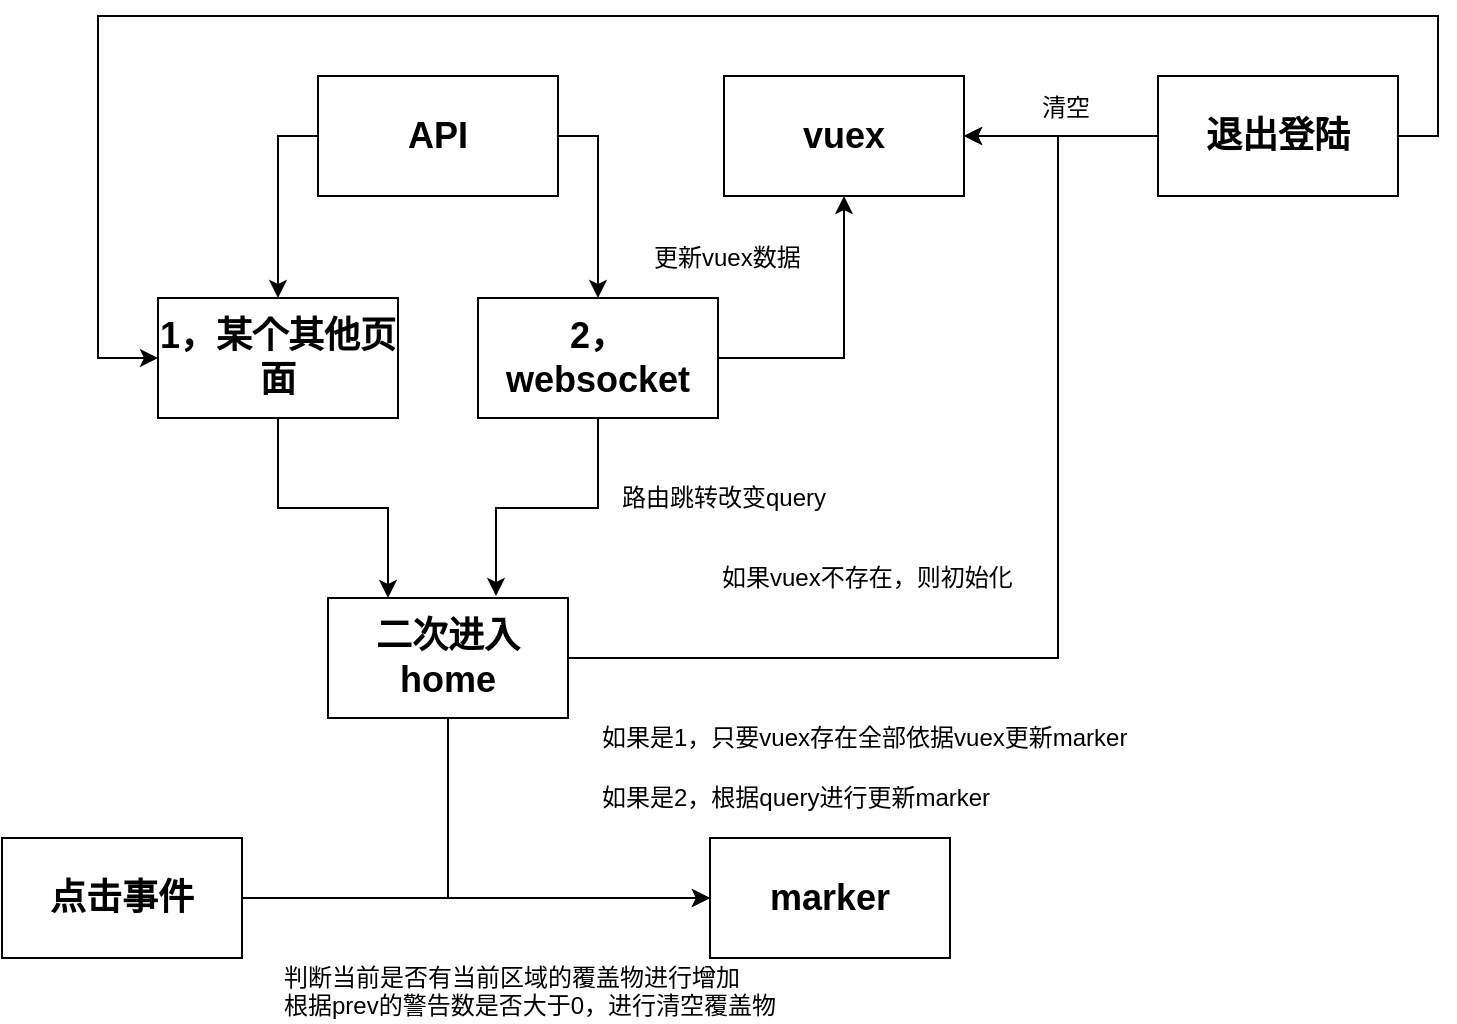 <mxfile version="10.8.4" type="github"><diagram id="7N94BlyUnaobZrhDjm8P" name="Page-1"><mxGraphModel dx="840" dy="484" grid="1" gridSize="10" guides="1" tooltips="1" connect="1" arrows="1" fold="1" page="1" pageScale="1" pageWidth="827" pageHeight="1169" math="0" shadow="0"><root><mxCell id="0"/><mxCell id="1" parent="0"/><mxCell id="gyigAUpPXzNRFyzWv0In-12" style="edgeStyle=orthogonalEdgeStyle;rounded=0;orthogonalLoop=1;jettySize=auto;html=1;exitX=1;exitY=0.5;exitDx=0;exitDy=0;entryX=0.5;entryY=1;entryDx=0;entryDy=0;" edge="1" parent="1" source="gyigAUpPXzNRFyzWv0In-1" target="gyigAUpPXzNRFyzWv0In-2"><mxGeometry relative="1" as="geometry"><Array as="points"><mxPoint x="473" y="201"/></Array></mxGeometry></mxCell><mxCell id="gyigAUpPXzNRFyzWv0In-31" style="edgeStyle=orthogonalEdgeStyle;rounded=0;orthogonalLoop=1;jettySize=auto;html=1;exitX=0.5;exitY=1;exitDx=0;exitDy=0;entryX=0.7;entryY=-0.017;entryDx=0;entryDy=0;entryPerimeter=0;" edge="1" parent="1" source="gyigAUpPXzNRFyzWv0In-1" target="gyigAUpPXzNRFyzWv0In-6"><mxGeometry relative="1" as="geometry"/></mxCell><mxCell id="gyigAUpPXzNRFyzWv0In-1" value="&lt;h2&gt;2，websocket&lt;/h2&gt;" style="rounded=0;whiteSpace=wrap;html=1;" vertex="1" parent="1"><mxGeometry x="290" y="171" width="120" height="60" as="geometry"/></mxCell><mxCell id="gyigAUpPXzNRFyzWv0In-2" value="&lt;h2&gt;vuex&lt;/h2&gt;" style="rounded=0;whiteSpace=wrap;html=1;" vertex="1" parent="1"><mxGeometry x="413" y="60" width="120" height="60" as="geometry"/></mxCell><mxCell id="gyigAUpPXzNRFyzWv0In-4" value="&lt;h2&gt;marker&lt;/h2&gt;" style="rounded=0;whiteSpace=wrap;html=1;" vertex="1" parent="1"><mxGeometry x="406" y="441" width="120" height="60" as="geometry"/></mxCell><mxCell id="gyigAUpPXzNRFyzWv0In-29" style="edgeStyle=orthogonalEdgeStyle;rounded=0;orthogonalLoop=1;jettySize=auto;html=1;exitX=1;exitY=0.5;exitDx=0;exitDy=0;entryX=1;entryY=0.5;entryDx=0;entryDy=0;" edge="1" parent="1" source="gyigAUpPXzNRFyzWv0In-6" target="gyigAUpPXzNRFyzWv0In-2"><mxGeometry relative="1" as="geometry"><Array as="points"><mxPoint x="580" y="351"/><mxPoint x="580" y="90"/></Array></mxGeometry></mxCell><mxCell id="gyigAUpPXzNRFyzWv0In-41" style="edgeStyle=orthogonalEdgeStyle;rounded=0;orthogonalLoop=1;jettySize=auto;html=1;exitX=0.5;exitY=1;exitDx=0;exitDy=0;entryX=0;entryY=0.5;entryDx=0;entryDy=0;" edge="1" parent="1" source="gyigAUpPXzNRFyzWv0In-6" target="gyigAUpPXzNRFyzWv0In-4"><mxGeometry relative="1" as="geometry"/></mxCell><mxCell id="gyigAUpPXzNRFyzWv0In-6" value="&lt;h2&gt;二次进入home&lt;/h2&gt;" style="rounded=0;whiteSpace=wrap;html=1;" vertex="1" parent="1"><mxGeometry x="215" y="321" width="120" height="60" as="geometry"/></mxCell><mxCell id="gyigAUpPXzNRFyzWv0In-46" style="edgeStyle=orthogonalEdgeStyle;rounded=0;orthogonalLoop=1;jettySize=auto;html=1;exitX=1;exitY=0.5;exitDx=0;exitDy=0;entryX=0;entryY=0.5;entryDx=0;entryDy=0;" edge="1" parent="1" source="gyigAUpPXzNRFyzWv0In-7" target="gyigAUpPXzNRFyzWv0In-4"><mxGeometry relative="1" as="geometry"/></mxCell><mxCell id="gyigAUpPXzNRFyzWv0In-7" value="&lt;h2&gt;点击事件&lt;/h2&gt;" style="rounded=0;whiteSpace=wrap;html=1;" vertex="1" parent="1"><mxGeometry x="52" y="441" width="120" height="60" as="geometry"/></mxCell><mxCell id="gyigAUpPXzNRFyzWv0In-16" value="更新vuex数据" style="text;html=1;resizable=0;points=[];autosize=1;align=left;verticalAlign=top;spacingTop=-4;" vertex="1" parent="1"><mxGeometry x="376" y="141" width="90" height="20" as="geometry"/></mxCell><mxCell id="gyigAUpPXzNRFyzWv0In-17" value="路由跳转改变query" style="text;html=1;resizable=0;points=[];autosize=1;align=left;verticalAlign=top;spacingTop=-4;" vertex="1" parent="1"><mxGeometry x="360" y="261" width="120" height="20" as="geometry"/></mxCell><mxCell id="gyigAUpPXzNRFyzWv0In-48" style="edgeStyle=orthogonalEdgeStyle;rounded=0;orthogonalLoop=1;jettySize=auto;html=1;exitX=0;exitY=0.5;exitDx=0;exitDy=0;entryX=0.5;entryY=0;entryDx=0;entryDy=0;" edge="1" parent="1" source="gyigAUpPXzNRFyzWv0In-18" target="gyigAUpPXzNRFyzWv0In-26"><mxGeometry relative="1" as="geometry"/></mxCell><mxCell id="gyigAUpPXzNRFyzWv0In-49" style="edgeStyle=orthogonalEdgeStyle;rounded=0;orthogonalLoop=1;jettySize=auto;html=1;exitX=1;exitY=0.5;exitDx=0;exitDy=0;entryX=0.5;entryY=0;entryDx=0;entryDy=0;" edge="1" parent="1" source="gyigAUpPXzNRFyzWv0In-18" target="gyigAUpPXzNRFyzWv0In-1"><mxGeometry relative="1" as="geometry"/></mxCell><mxCell id="gyigAUpPXzNRFyzWv0In-18" value="&lt;h2&gt;&lt;b&gt;API&lt;/b&gt;&lt;/h2&gt;" style="rounded=0;whiteSpace=wrap;html=1;" vertex="1" parent="1"><mxGeometry x="210" y="60" width="120" height="60" as="geometry"/></mxCell><mxCell id="gyigAUpPXzNRFyzWv0In-23" value="如果是2，根据query进行更新marker" style="text;html=1;resizable=0;points=[];autosize=1;align=left;verticalAlign=top;spacingTop=-4;" vertex="1" parent="1"><mxGeometry x="350" y="411" width="210" height="20" as="geometry"/></mxCell><mxCell id="gyigAUpPXzNRFyzWv0In-32" style="edgeStyle=orthogonalEdgeStyle;rounded=0;orthogonalLoop=1;jettySize=auto;html=1;exitX=0.5;exitY=1;exitDx=0;exitDy=0;entryX=0.25;entryY=0;entryDx=0;entryDy=0;" edge="1" parent="1" source="gyigAUpPXzNRFyzWv0In-26" target="gyigAUpPXzNRFyzWv0In-6"><mxGeometry relative="1" as="geometry"/></mxCell><mxCell id="gyigAUpPXzNRFyzWv0In-26" value="&lt;h2&gt;1，某个其他页面&lt;/h2&gt;" style="rounded=0;whiteSpace=wrap;html=1;" vertex="1" parent="1"><mxGeometry x="130" y="171" width="120" height="60" as="geometry"/></mxCell><mxCell id="gyigAUpPXzNRFyzWv0In-28" value="如果是1，只要vuex存在全部依据vuex更新marker" style="text;html=1;resizable=0;points=[];autosize=1;align=left;verticalAlign=top;spacingTop=-4;" vertex="1" parent="1"><mxGeometry x="350" y="381" width="280" height="20" as="geometry"/></mxCell><mxCell id="gyigAUpPXzNRFyzWv0In-30" value="如果vuex不存在，则初始化" style="text;html=1;resizable=0;points=[];autosize=1;align=left;verticalAlign=top;spacingTop=-4;" vertex="1" parent="1"><mxGeometry x="410" y="301" width="160" height="20" as="geometry"/></mxCell><mxCell id="gyigAUpPXzNRFyzWv0In-40" value="判断当前是否有当前区域的覆盖物进行增加&lt;br&gt;根据prev的警告数是否大于0，进行清空覆盖物" style="text;html=1;resizable=0;points=[];autosize=1;align=left;verticalAlign=top;spacingTop=-4;" vertex="1" parent="1"><mxGeometry x="191" y="501" width="260" height="30" as="geometry"/></mxCell><mxCell id="gyigAUpPXzNRFyzWv0In-50" style="edgeStyle=orthogonalEdgeStyle;rounded=0;orthogonalLoop=1;jettySize=auto;html=1;exitX=0;exitY=0.5;exitDx=0;exitDy=0;entryX=1;entryY=0.5;entryDx=0;entryDy=0;" edge="1" parent="1" source="gyigAUpPXzNRFyzWv0In-47" target="gyigAUpPXzNRFyzWv0In-2"><mxGeometry relative="1" as="geometry"/></mxCell><mxCell id="gyigAUpPXzNRFyzWv0In-52" style="edgeStyle=orthogonalEdgeStyle;rounded=0;orthogonalLoop=1;jettySize=auto;html=1;exitX=1;exitY=0.5;exitDx=0;exitDy=0;entryX=0;entryY=0.5;entryDx=0;entryDy=0;" edge="1" parent="1" source="gyigAUpPXzNRFyzWv0In-47" target="gyigAUpPXzNRFyzWv0In-26"><mxGeometry relative="1" as="geometry"><Array as="points"><mxPoint x="770" y="90"/><mxPoint x="770" y="30"/><mxPoint x="100" y="30"/><mxPoint x="100" y="201"/></Array></mxGeometry></mxCell><mxCell id="gyigAUpPXzNRFyzWv0In-47" value="&lt;h2&gt;退出登陆&lt;/h2&gt;" style="rounded=0;whiteSpace=wrap;html=1;" vertex="1" parent="1"><mxGeometry x="630" y="60" width="120" height="60" as="geometry"/></mxCell><mxCell id="gyigAUpPXzNRFyzWv0In-51" value="清空" style="text;html=1;resizable=0;points=[];autosize=1;align=left;verticalAlign=top;spacingTop=-4;" vertex="1" parent="1"><mxGeometry x="570" y="66" width="40" height="20" as="geometry"/></mxCell></root></mxGraphModel></diagram></mxfile>